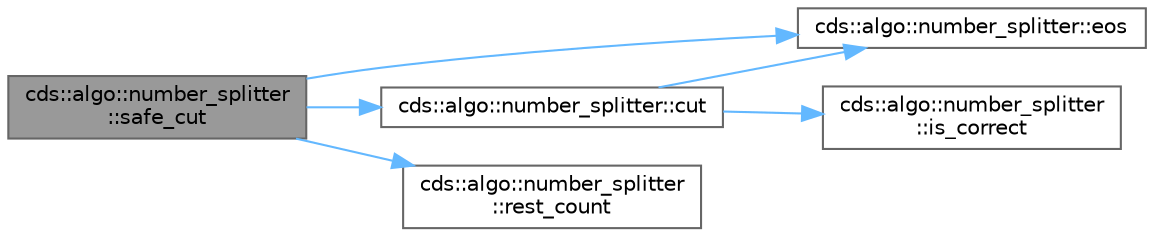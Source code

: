 digraph "cds::algo::number_splitter::safe_cut"
{
 // LATEX_PDF_SIZE
  bgcolor="transparent";
  edge [fontname=Helvetica,fontsize=10,labelfontname=Helvetica,labelfontsize=10];
  node [fontname=Helvetica,fontsize=10,shape=box,height=0.2,width=0.4];
  rankdir="LR";
  Node1 [id="Node000001",label="cds::algo::number_splitter\l::safe_cut",height=0.2,width=0.4,color="gray40", fillcolor="grey60", style="filled", fontcolor="black",tooltip="Cuts up to count from the bit-string"];
  Node1 -> Node2 [id="edge1_Node000001_Node000002",color="steelblue1",style="solid",tooltip=" "];
  Node2 [id="Node000002",label="cds::algo::number_splitter::cut",height=0.2,width=0.4,color="grey40", fillcolor="white", style="filled",URL="$classcds_1_1algo_1_1number__splitter.html#ae9bf1d402ba0a82e7633e43e9ec57e8f",tooltip="Cuts next count bits (must be multiplier of 8) from the number"];
  Node2 -> Node3 [id="edge2_Node000002_Node000003",color="steelblue1",style="solid",tooltip=" "];
  Node3 [id="Node000003",label="cds::algo::number_splitter::eos",height=0.2,width=0.4,color="grey40", fillcolor="white", style="filled",URL="$classcds_1_1algo_1_1number__splitter.html#ae51379ae7a92ee42e1694b8f4d4dbc44",tooltip="Returns true if end-of-stream encountered"];
  Node2 -> Node4 [id="edge3_Node000002_Node000004",color="steelblue1",style="solid",tooltip=" "];
  Node4 [id="Node000004",label="cds::algo::number_splitter\l::is_correct",height=0.2,width=0.4,color="grey40", fillcolor="white", style="filled",URL="$classcds_1_1algo_1_1number__splitter.html#a8e7bac18b6e4bea6baf8ec5e01fb3bed",tooltip="Checks if count is multiple of 8"];
  Node1 -> Node3 [id="edge4_Node000001_Node000003",color="steelblue1",style="solid",tooltip=" "];
  Node1 -> Node5 [id="edge5_Node000001_Node000005",color="steelblue1",style="solid",tooltip=" "];
  Node5 [id="Node000005",label="cds::algo::number_splitter\l::rest_count",height=0.2,width=0.4,color="grey40", fillcolor="white", style="filled",URL="$classcds_1_1algo_1_1number__splitter.html#adc6f029688b6a6168dca3a38c6b7dde7",tooltip="Returns how many bits remain"];
}
